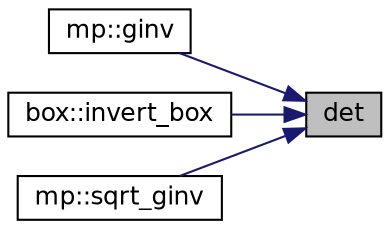 digraph "det"
{
 // INTERACTIVE_SVG=YES
 // LATEX_PDF_SIZE
  bgcolor="transparent";
  edge [fontname="Helvetica",fontsize="12",labelfontname="Helvetica",labelfontsize="12"];
  node [fontname="Helvetica",fontsize="12",shape=record];
  rankdir="RL";
  Node1 [label="det",height=0.2,width=0.4,color="black", fillcolor="grey75", style="filled", fontcolor="black",tooltip=" "];
  Node1 -> Node2 [dir="back",color="midnightblue",fontsize="12",style="solid",fontname="Helvetica"];
  Node2 [label="mp::ginv",height=0.2,width=0.4,color="black",URL="$structmp_a2c5825d8f21771e40b120082e50827d2.html#a2c5825d8f21771e40b120082e50827d2",tooltip="Monge patch metric tensor inverse."];
  Node1 -> Node3 [dir="back",color="midnightblue",fontsize="12",style="solid",fontname="Helvetica"];
  Node3 [label="box::invert_box",height=0.2,width=0.4,color="black",URL="$structbox_a0dd5c44041b2e9431748d8f04e4890f7.html#a0dd5c44041b2e9431748d8f04e4890f7",tooltip="Invert the Lshear[][] box matrix."];
  Node1 -> Node4 [dir="back",color="midnightblue",fontsize="12",style="solid",fontname="Helvetica"];
  Node4 [label="mp::sqrt_ginv",height=0.2,width=0.4,color="black",URL="$structmp_abd53fa81c114885220760369e00581e2.html#abd53fa81c114885220760369e00581e2",tooltip="Square root of Monge patch metric tensor inverse."];
}
